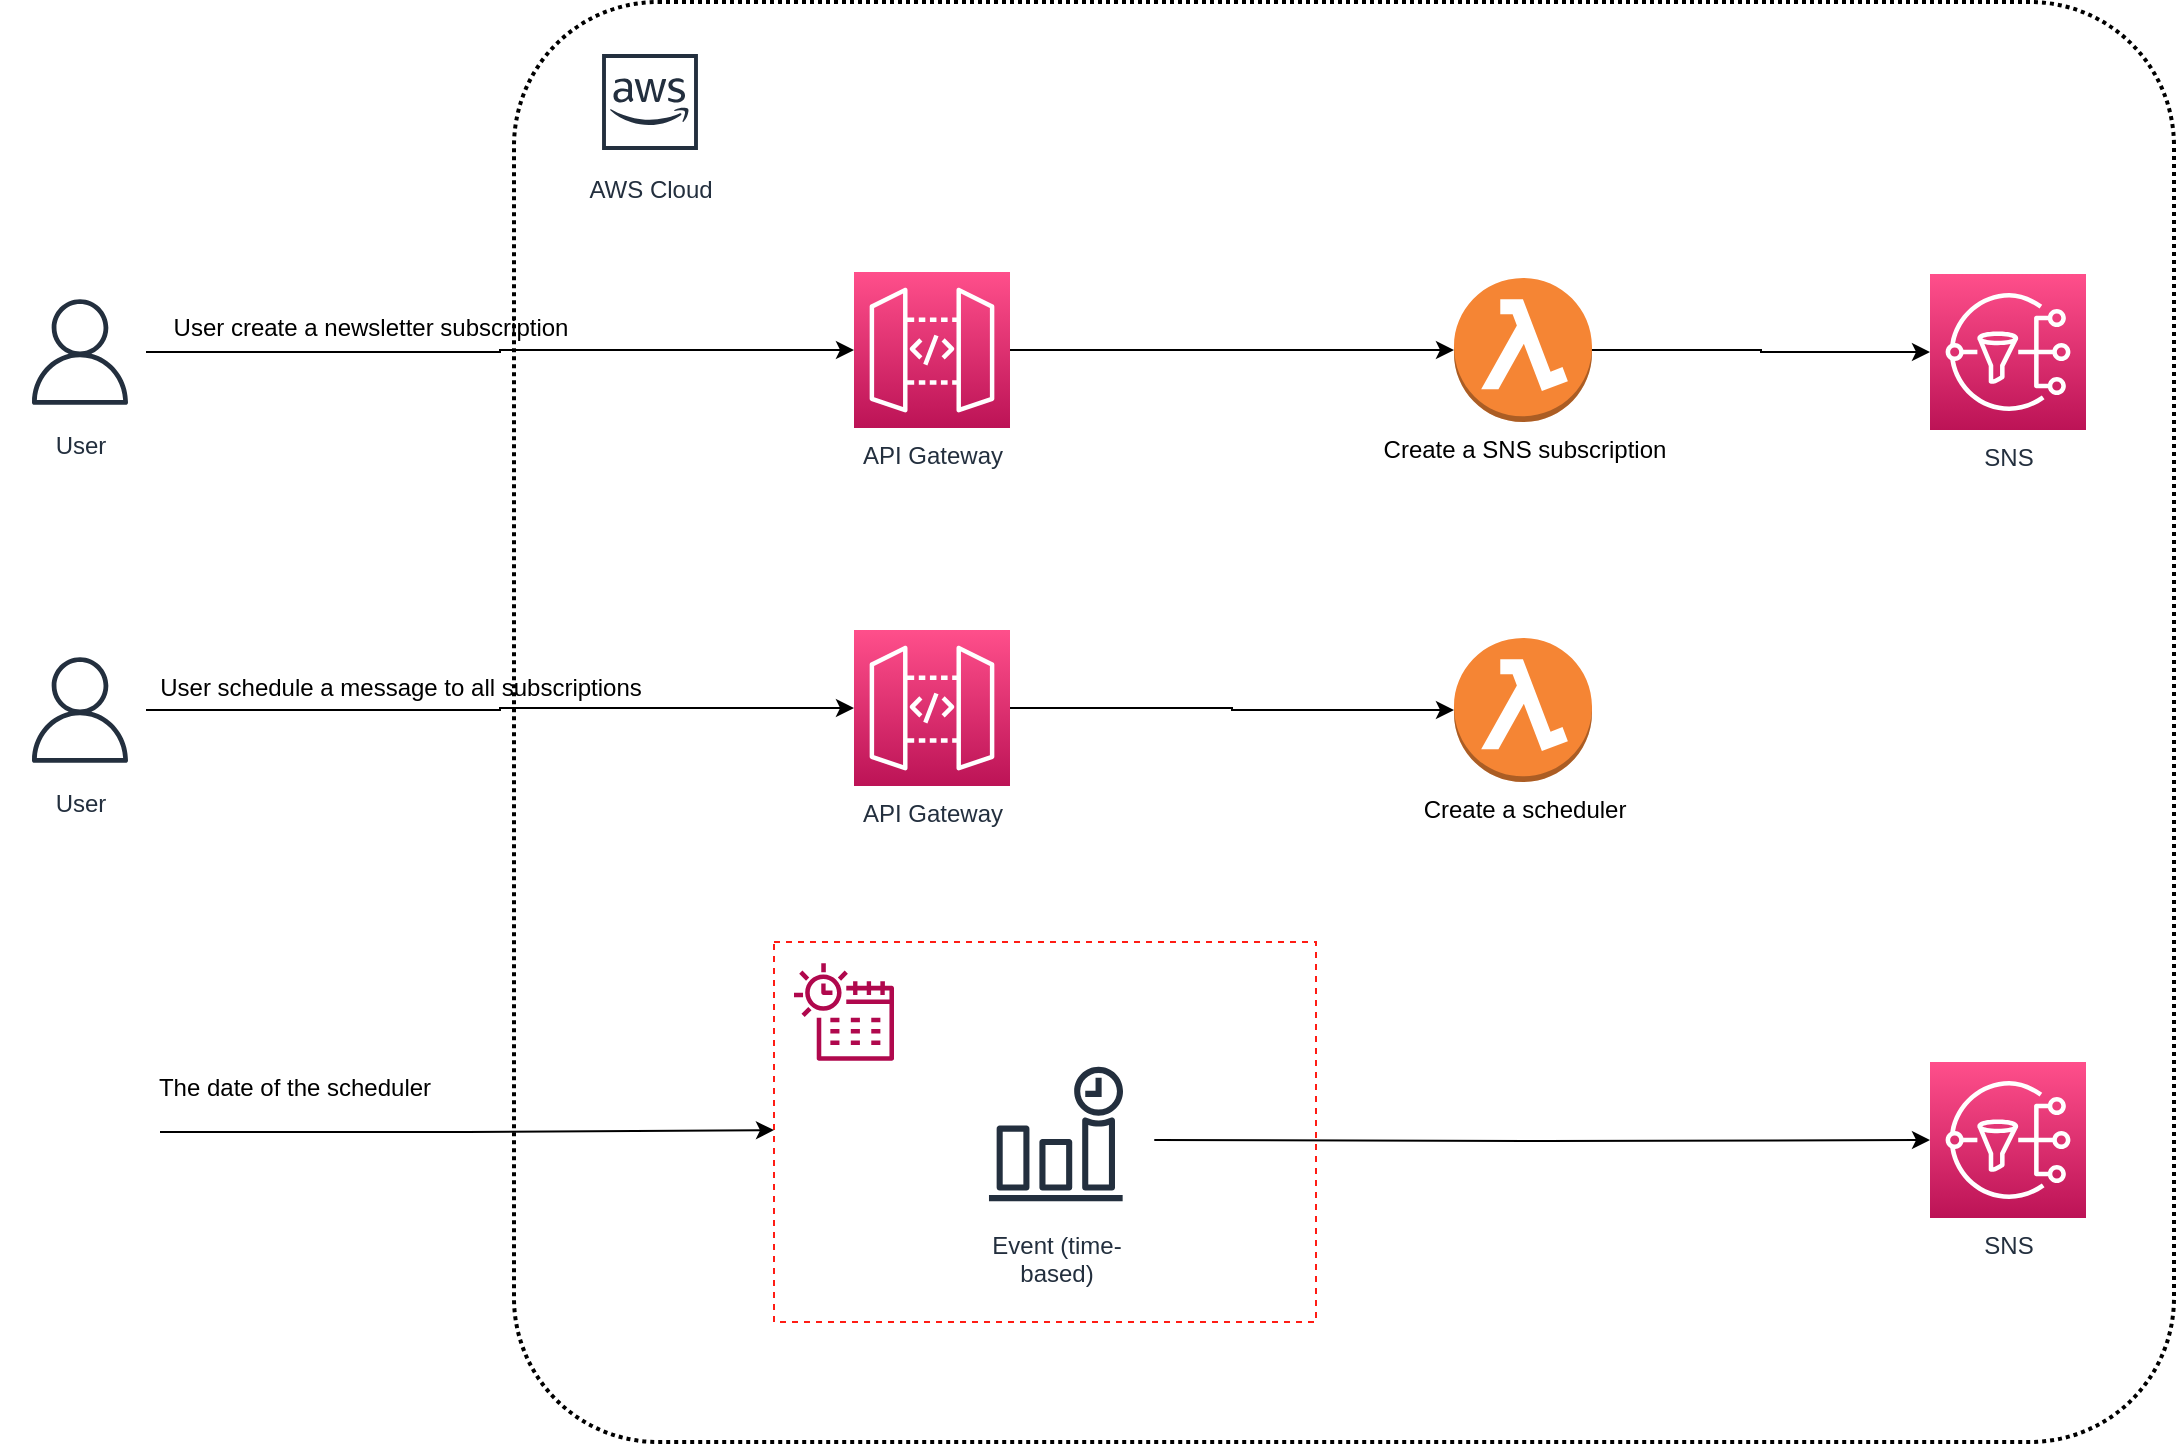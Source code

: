 <mxfile version="21.2.3" type="google">
  <diagram name="Página-1" id="aLE69hOK-hYOVhPvt6pl">
    <mxGraphModel grid="1" page="1" gridSize="10" guides="1" tooltips="1" connect="1" arrows="1" fold="1" pageScale="1" pageWidth="827" pageHeight="1169" math="0" shadow="0">
      <root>
        <mxCell id="0" />
        <mxCell id="1" parent="0" />
        <mxCell id="IH3kKzkksT7FVVeAeCha-18" value="" style="rounded=1;arcSize=10;dashed=1;fillColor=none;gradientColor=none;dashPattern=1 1;strokeWidth=2;" vertex="1" parent="1">
          <mxGeometry x="-20" y="40" width="830" height="720" as="geometry" />
        </mxCell>
        <mxCell id="IH3kKzkksT7FVVeAeCha-17" style="edgeStyle=orthogonalEdgeStyle;rounded=0;orthogonalLoop=1;jettySize=auto;html=1;" edge="1" parent="1" source="IH3kKzkksT7FVVeAeCha-2" target="IH3kKzkksT7FVVeAeCha-5">
          <mxGeometry relative="1" as="geometry" />
        </mxCell>
        <mxCell id="IH3kKzkksT7FVVeAeCha-2" value="Create a SNS subscription" style="outlineConnect=0;dashed=0;verticalLabelPosition=bottom;verticalAlign=top;align=center;html=1;shape=mxgraph.aws3.lambda_function;fillColor=#F58534;gradientColor=none;" vertex="1" parent="1">
          <mxGeometry x="450" y="178" width="69" height="72" as="geometry" />
        </mxCell>
        <mxCell id="IH3kKzkksT7FVVeAeCha-14" style="edgeStyle=orthogonalEdgeStyle;rounded=0;orthogonalLoop=1;jettySize=auto;html=1;" edge="1" parent="1" source="IH3kKzkksT7FVVeAeCha-3" target="IH3kKzkksT7FVVeAeCha-4">
          <mxGeometry relative="1" as="geometry" />
        </mxCell>
        <mxCell id="IH3kKzkksT7FVVeAeCha-3" value="User" style="sketch=0;outlineConnect=0;fontColor=#232F3E;gradientColor=none;strokeColor=#232F3E;fillColor=#ffffff;dashed=0;verticalLabelPosition=bottom;verticalAlign=top;align=center;html=1;fontSize=12;fontStyle=0;aspect=fixed;shape=mxgraph.aws4.resourceIcon;resIcon=mxgraph.aws4.user;" vertex="1" parent="1">
          <mxGeometry x="-270" y="182" width="66" height="66" as="geometry" />
        </mxCell>
        <mxCell id="IH3kKzkksT7FVVeAeCha-16" style="edgeStyle=orthogonalEdgeStyle;rounded=0;orthogonalLoop=1;jettySize=auto;html=1;" edge="1" parent="1" source="IH3kKzkksT7FVVeAeCha-4" target="IH3kKzkksT7FVVeAeCha-2">
          <mxGeometry relative="1" as="geometry" />
        </mxCell>
        <mxCell id="IH3kKzkksT7FVVeAeCha-4" value="API Gateway" style="sketch=0;points=[[0,0,0],[0.25,0,0],[0.5,0,0],[0.75,0,0],[1,0,0],[0,1,0],[0.25,1,0],[0.5,1,0],[0.75,1,0],[1,1,0],[0,0.25,0],[0,0.5,0],[0,0.75,0],[1,0.25,0],[1,0.5,0],[1,0.75,0]];outlineConnect=0;fontColor=#232F3E;gradientColor=#FF4F8B;gradientDirection=north;fillColor=#BC1356;strokeColor=#ffffff;dashed=0;verticalLabelPosition=bottom;verticalAlign=top;align=center;html=1;fontSize=12;fontStyle=0;aspect=fixed;shape=mxgraph.aws4.resourceIcon;resIcon=mxgraph.aws4.api_gateway;" vertex="1" parent="1">
          <mxGeometry x="150" y="175" width="78" height="78" as="geometry" />
        </mxCell>
        <mxCell id="IH3kKzkksT7FVVeAeCha-5" value="SNS" style="sketch=0;points=[[0,0,0],[0.25,0,0],[0.5,0,0],[0.75,0,0],[1,0,0],[0,1,0],[0.25,1,0],[0.5,1,0],[0.75,1,0],[1,1,0],[0,0.25,0],[0,0.5,0],[0,0.75,0],[1,0.25,0],[1,0.5,0],[1,0.75,0]];outlineConnect=0;fontColor=#232F3E;gradientColor=#FF4F8B;gradientDirection=north;fillColor=#BC1356;strokeColor=#ffffff;dashed=0;verticalLabelPosition=bottom;verticalAlign=top;align=center;html=1;fontSize=12;fontStyle=0;aspect=fixed;shape=mxgraph.aws4.resourceIcon;resIcon=mxgraph.aws4.sns;" vertex="1" parent="1">
          <mxGeometry x="688" y="176" width="78" height="78" as="geometry" />
        </mxCell>
        <mxCell id="IH3kKzkksT7FVVeAeCha-9" value="AWS Cloud" style="sketch=0;outlineConnect=0;fontColor=#232F3E;gradientColor=none;strokeColor=#232F3E;fillColor=#ffffff;dashed=0;verticalLabelPosition=bottom;verticalAlign=top;align=center;html=1;fontSize=12;fontStyle=0;aspect=fixed;shape=mxgraph.aws4.resourceIcon;resIcon=mxgraph.aws4.aws_cloud;" vertex="1" parent="1">
          <mxGeometry x="18" y="60" width="60" height="60" as="geometry" />
        </mxCell>
        <mxCell id="IH3kKzkksT7FVVeAeCha-12" value="User create a newsletter subscription" style="text;html=1;align=center;verticalAlign=middle;resizable=0;points=[];autosize=1;strokeColor=none;fillColor=none;" vertex="1" parent="1">
          <mxGeometry x="-202" y="188" width="220" height="30" as="geometry" />
        </mxCell>
        <mxCell id="IH3kKzkksT7FVVeAeCha-20" value="SNS" style="sketch=0;points=[[0,0,0],[0.25,0,0],[0.5,0,0],[0.75,0,0],[1,0,0],[0,1,0],[0.25,1,0],[0.5,1,0],[0.75,1,0],[1,1,0],[0,0.25,0],[0,0.5,0],[0,0.75,0],[1,0.25,0],[1,0.5,0],[1,0.75,0]];outlineConnect=0;fontColor=#232F3E;gradientColor=#FF4F8B;gradientDirection=north;fillColor=#BC1356;strokeColor=#ffffff;dashed=0;verticalLabelPosition=bottom;verticalAlign=top;align=center;html=1;fontSize=12;fontStyle=0;aspect=fixed;shape=mxgraph.aws4.resourceIcon;resIcon=mxgraph.aws4.sns;" vertex="1" parent="1">
          <mxGeometry x="688" y="570" width="78" height="78" as="geometry" />
        </mxCell>
        <mxCell id="IH3kKzkksT7FVVeAeCha-28" value="Create a scheduler" style="outlineConnect=0;dashed=0;verticalLabelPosition=bottom;verticalAlign=top;align=center;html=1;shape=mxgraph.aws3.lambda_function;fillColor=#F58534;gradientColor=none;" vertex="1" parent="1">
          <mxGeometry x="450" y="358" width="69" height="72" as="geometry" />
        </mxCell>
        <mxCell id="IH3kKzkksT7FVVeAeCha-25" value="" style="points=[[0.25,0,0],[0.5,0,0],[0.75,0,0],[1,0.25,0],[1,0.5,0],[1,0.75,0],[0.75,1,0],[0.5,1,0],[0.25,1,0],[0,0.75,0],[0,0.5,0],[0,0.25,0]];shape=mxgraph.bpmn.task;arcSize=10;taskMarker=abstract;outline=none;symbol=general;bpmnShapeType=subprocess;isLoopSub=0;verticalAlign=top;align=left;spacingLeft=5;html=1;whiteSpace=wrap;strokeColor=#FF1C14;" vertex="1" parent="1">
          <mxGeometry x="110" y="510" width="271" height="190" as="geometry" />
        </mxCell>
        <mxCell id="IH3kKzkksT7FVVeAeCha-32" style="edgeStyle=orthogonalEdgeStyle;rounded=0;orthogonalLoop=1;jettySize=auto;html=1;" edge="1" parent="1" source="IH3kKzkksT7FVVeAeCha-30" target="IH3kKzkksT7FVVeAeCha-31">
          <mxGeometry relative="1" as="geometry" />
        </mxCell>
        <mxCell id="IH3kKzkksT7FVVeAeCha-30" value="User" style="sketch=0;outlineConnect=0;fontColor=#232F3E;gradientColor=none;strokeColor=#232F3E;fillColor=#ffffff;dashed=0;verticalLabelPosition=bottom;verticalAlign=top;align=center;html=1;fontSize=12;fontStyle=0;aspect=fixed;shape=mxgraph.aws4.resourceIcon;resIcon=mxgraph.aws4.user;" vertex="1" parent="1">
          <mxGeometry x="-270" y="361" width="66" height="66" as="geometry" />
        </mxCell>
        <mxCell id="IH3kKzkksT7FVVeAeCha-33" style="edgeStyle=orthogonalEdgeStyle;rounded=0;orthogonalLoop=1;jettySize=auto;html=1;" edge="1" parent="1" source="IH3kKzkksT7FVVeAeCha-31" target="IH3kKzkksT7FVVeAeCha-28">
          <mxGeometry relative="1" as="geometry" />
        </mxCell>
        <mxCell id="IH3kKzkksT7FVVeAeCha-31" value="API Gateway" style="sketch=0;points=[[0,0,0],[0.25,0,0],[0.5,0,0],[0.75,0,0],[1,0,0],[0,1,0],[0.25,1,0],[0.5,1,0],[0.75,1,0],[1,1,0],[0,0.25,0],[0,0.5,0],[0,0.75,0],[1,0.25,0],[1,0.5,0],[1,0.75,0]];outlineConnect=0;fontColor=#232F3E;gradientColor=#FF4F8B;gradientDirection=north;fillColor=#BC1356;strokeColor=#ffffff;dashed=0;verticalLabelPosition=bottom;verticalAlign=top;align=center;html=1;fontSize=12;fontStyle=0;aspect=fixed;shape=mxgraph.aws4.resourceIcon;resIcon=mxgraph.aws4.api_gateway;" vertex="1" parent="1">
          <mxGeometry x="150" y="354" width="78" height="78" as="geometry" />
        </mxCell>
        <mxCell id="IH3kKzkksT7FVVeAeCha-6" value="" style="sketch=0;outlineConnect=0;fontColor=#232F3E;gradientColor=none;fillColor=#B0084D;strokeColor=none;dashed=0;verticalLabelPosition=bottom;verticalAlign=top;align=center;html=1;fontSize=12;fontStyle=0;aspect=fixed;pointerEvents=1;shape=mxgraph.aws4.eventbridge_scheduler;" vertex="1" parent="1">
          <mxGeometry x="120" y="520" width="50" height="50" as="geometry" />
        </mxCell>
        <mxCell id="IH3kKzkksT7FVVeAeCha-26" style="edgeStyle=orthogonalEdgeStyle;rounded=0;orthogonalLoop=1;jettySize=auto;html=1;" edge="1" parent="1" target="IH3kKzkksT7FVVeAeCha-20">
          <mxGeometry relative="1" as="geometry">
            <mxPoint x="300.134" y="609" as="sourcePoint" />
          </mxGeometry>
        </mxCell>
        <mxCell id="IH3kKzkksT7FVVeAeCha-38" style="edgeStyle=orthogonalEdgeStyle;rounded=0;orthogonalLoop=1;jettySize=auto;html=1;exitX=1;exitY=0.5;exitDx=0;exitDy=0;" edge="1" parent="1" source="IH3kKzkksT7FVVeAeCha-41">
          <mxGeometry relative="1" as="geometry">
            <mxPoint x="-207" y="605" as="sourcePoint" />
            <mxPoint x="110" y="604.059" as="targetPoint" />
          </mxGeometry>
        </mxCell>
        <mxCell id="IH3kKzkksT7FVVeAeCha-39" value="User schedule a message to all subscriptions" style="text;html=1;align=center;verticalAlign=middle;resizable=0;points=[];autosize=1;strokeColor=none;fillColor=none;" vertex="1" parent="1">
          <mxGeometry x="-207" y="368" width="260" height="30" as="geometry" />
        </mxCell>
        <mxCell id="IH3kKzkksT7FVVeAeCha-40" value="Event (time-&#xa;based)" style="sketch=0;outlineConnect=0;fontColor=#232F3E;gradientColor=none;strokeColor=#232F3E;fillColor=#ffffff;dashed=0;verticalLabelPosition=bottom;verticalAlign=top;align=center;html=1;fontSize=12;fontStyle=0;aspect=fixed;shape=mxgraph.aws4.resourceIcon;resIcon=mxgraph.aws4.event_time_based;" vertex="1" parent="1">
          <mxGeometry x="209" y="564" width="84" height="84" as="geometry" />
        </mxCell>
        <mxCell id="IH3kKzkksT7FVVeAeCha-41" value="" style="shape=image;html=1;verticalAlign=top;verticalLabelPosition=bottom;labelBackgroundColor=#ffffff;imageAspect=0;aspect=fixed;image=https://cdn4.iconfinder.com/data/icons/48-bubbles/48/37.Stopwatch-128.png" vertex="1" parent="1">
          <mxGeometry x="-277" y="565" width="80" height="80" as="geometry" />
        </mxCell>
        <mxCell id="IH3kKzkksT7FVVeAeCha-43" value="The date of the scheduler" style="text;html=1;align=center;verticalAlign=middle;resizable=0;points=[];autosize=1;strokeColor=none;fillColor=none;" vertex="1" parent="1">
          <mxGeometry x="-210" y="568" width="160" height="30" as="geometry" />
        </mxCell>
      </root>
    </mxGraphModel>
  </diagram>
</mxfile>
